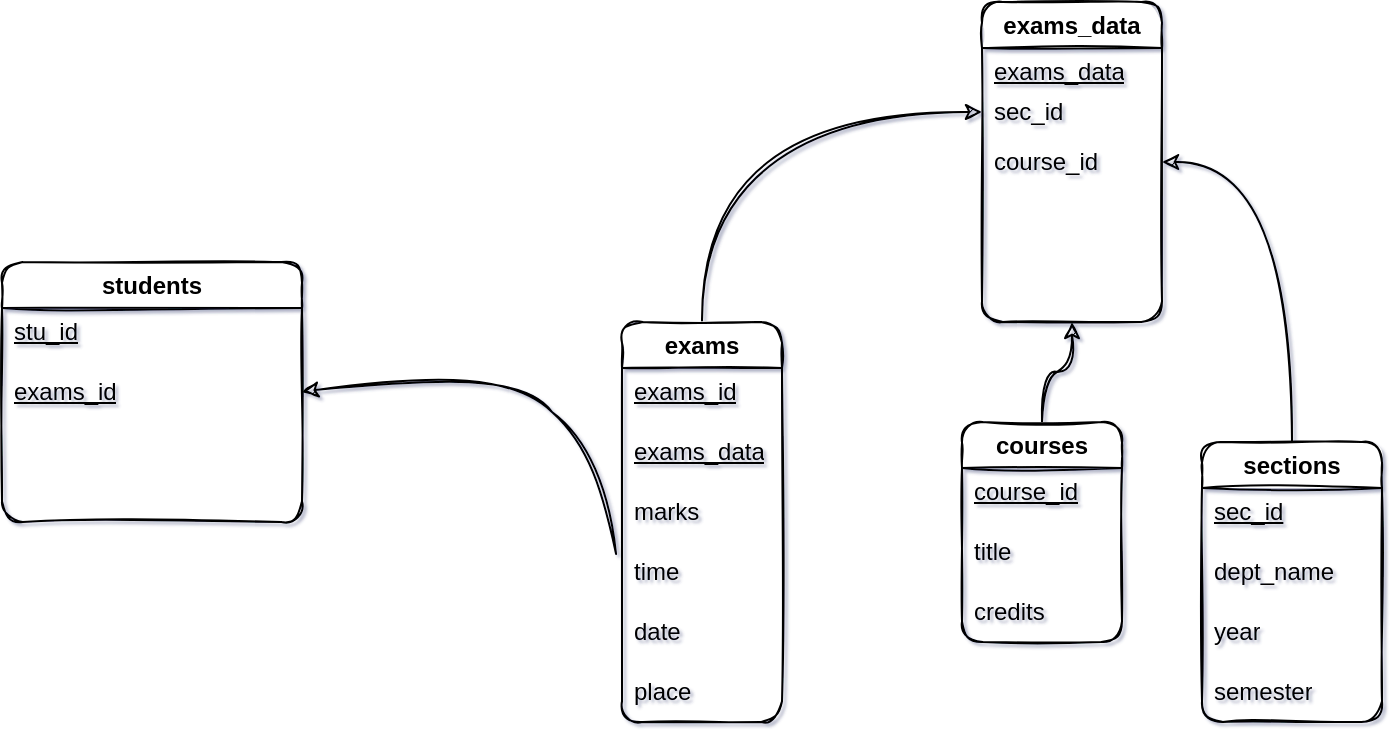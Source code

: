 <mxfile version="20.6.0" type="github">
  <diagram id="C5RBs43oDa-KdzZeNtuy" name="Page-1">
    <mxGraphModel dx="736" dy="449" grid="1" gridSize="10" guides="1" tooltips="1" connect="1" arrows="1" fold="1" page="1" pageScale="1" pageWidth="827" pageHeight="1169" math="0" shadow="1">
      <root>
        <mxCell id="WIyWlLk6GJQsqaUBKTNV-0" />
        <mxCell id="WIyWlLk6GJQsqaUBKTNV-1" parent="WIyWlLk6GJQsqaUBKTNV-0" />
        <mxCell id="dfxJ_LqpfSkEqRbcR8hq-4" value="students" style="swimlane;whiteSpace=wrap;html=1;rounded=1;sketch=1;" parent="WIyWlLk6GJQsqaUBKTNV-1" vertex="1">
          <mxGeometry x="80" y="410" width="150" height="130" as="geometry" />
        </mxCell>
        <mxCell id="dfxJ_LqpfSkEqRbcR8hq-7" value="&lt;u&gt;stu_id&lt;/u&gt;" style="text;align=left;verticalAlign=middle;spacingLeft=4;spacingRight=4;overflow=hidden;points=[[0,0.5],[1,0.5]];portConstraint=eastwest;rotatable=0;whiteSpace=wrap;html=1;rounded=1;sketch=1;" parent="dfxJ_LqpfSkEqRbcR8hq-4" vertex="1">
          <mxGeometry y="20" width="80" height="30" as="geometry" />
        </mxCell>
        <mxCell id="dfxJ_LqpfSkEqRbcR8hq-8" value="&lt;u&gt;exams_id&lt;/u&gt;" style="text;align=left;verticalAlign=middle;spacingLeft=4;spacingRight=4;overflow=hidden;points=[[0,0.5],[1,0.5]];portConstraint=eastwest;rotatable=0;whiteSpace=wrap;html=1;rounded=1;sketch=1;" parent="dfxJ_LqpfSkEqRbcR8hq-4" vertex="1">
          <mxGeometry y="50" width="80" height="30" as="geometry" />
        </mxCell>
        <mxCell id="dfxJ_LqpfSkEqRbcR8hq-68" style="edgeStyle=orthogonalEdgeStyle;rounded=1;orthogonalLoop=1;jettySize=auto;html=1;exitX=0.5;exitY=0;exitDx=0;exitDy=0;entryX=1;entryY=0.5;entryDx=0;entryDy=0;curved=1;sketch=1;" parent="WIyWlLk6GJQsqaUBKTNV-1" source="dfxJ_LqpfSkEqRbcR8hq-13" target="dfxJ_LqpfSkEqRbcR8hq-39" edge="1">
          <mxGeometry relative="1" as="geometry" />
        </mxCell>
        <mxCell id="dfxJ_LqpfSkEqRbcR8hq-13" value="sections" style="swimlane;whiteSpace=wrap;html=1;rounded=1;sketch=1;" parent="WIyWlLk6GJQsqaUBKTNV-1" vertex="1">
          <mxGeometry x="680" y="500" width="90" height="140" as="geometry" />
        </mxCell>
        <mxCell id="dfxJ_LqpfSkEqRbcR8hq-14" value="dept_name" style="text;align=left;verticalAlign=middle;spacingLeft=4;spacingRight=4;overflow=hidden;points=[[0,0.5],[1,0.5]];portConstraint=eastwest;rotatable=0;whiteSpace=wrap;html=1;rounded=1;sketch=1;" parent="dfxJ_LqpfSkEqRbcR8hq-13" vertex="1">
          <mxGeometry y="50" width="80" height="30" as="geometry" />
        </mxCell>
        <mxCell id="dfxJ_LqpfSkEqRbcR8hq-15" value="year" style="text;align=left;verticalAlign=middle;spacingLeft=4;spacingRight=4;overflow=hidden;points=[[0,0.5],[1,0.5]];portConstraint=eastwest;rotatable=0;whiteSpace=wrap;html=1;rounded=1;sketch=1;" parent="dfxJ_LqpfSkEqRbcR8hq-13" vertex="1">
          <mxGeometry y="80" width="80" height="30" as="geometry" />
        </mxCell>
        <mxCell id="dfxJ_LqpfSkEqRbcR8hq-16" value="&lt;u&gt;sec_id&lt;/u&gt;" style="text;align=left;verticalAlign=middle;spacingLeft=4;spacingRight=4;overflow=hidden;points=[[0,0.5],[1,0.5]];portConstraint=eastwest;rotatable=0;whiteSpace=wrap;html=1;rounded=1;sketch=1;" parent="dfxJ_LqpfSkEqRbcR8hq-13" vertex="1">
          <mxGeometry y="20" width="80" height="30" as="geometry" />
        </mxCell>
        <mxCell id="dfxJ_LqpfSkEqRbcR8hq-17" value="semester" style="text;align=left;verticalAlign=middle;spacingLeft=4;spacingRight=4;overflow=hidden;points=[[0,0.5],[1,0.5]];portConstraint=eastwest;rotatable=0;whiteSpace=wrap;html=1;rounded=1;sketch=1;" parent="dfxJ_LqpfSkEqRbcR8hq-13" vertex="1">
          <mxGeometry y="110" width="80" height="30" as="geometry" />
        </mxCell>
        <mxCell id="dfxJ_LqpfSkEqRbcR8hq-51" style="edgeStyle=orthogonalEdgeStyle;rounded=1;orthogonalLoop=1;jettySize=auto;html=1;exitX=0.5;exitY=0;exitDx=0;exitDy=0;entryX=0;entryY=0.5;entryDx=0;entryDy=0;curved=1;sketch=1;" parent="WIyWlLk6GJQsqaUBKTNV-1" source="dfxJ_LqpfSkEqRbcR8hq-18" target="dfxJ_LqpfSkEqRbcR8hq-44" edge="1">
          <mxGeometry relative="1" as="geometry" />
        </mxCell>
        <mxCell id="dfxJ_LqpfSkEqRbcR8hq-18" value="exams" style="swimlane;whiteSpace=wrap;html=1;rounded=1;sketch=1;" parent="WIyWlLk6GJQsqaUBKTNV-1" vertex="1">
          <mxGeometry x="390" y="440" width="80" height="200" as="geometry" />
        </mxCell>
        <mxCell id="dfxJ_LqpfSkEqRbcR8hq-19" value="date" style="text;align=left;verticalAlign=middle;spacingLeft=4;spacingRight=4;overflow=hidden;points=[[0,0.5],[1,0.5]];portConstraint=eastwest;rotatable=0;whiteSpace=wrap;html=1;rounded=1;sketch=1;" parent="dfxJ_LqpfSkEqRbcR8hq-18" vertex="1">
          <mxGeometry y="140" width="80" height="30" as="geometry" />
        </mxCell>
        <mxCell id="dfxJ_LqpfSkEqRbcR8hq-20" value="place" style="text;align=left;verticalAlign=middle;spacingLeft=4;spacingRight=4;overflow=hidden;points=[[0,0.5],[1,0.5]];portConstraint=eastwest;rotatable=0;whiteSpace=wrap;html=1;rounded=1;sketch=1;" parent="dfxJ_LqpfSkEqRbcR8hq-18" vertex="1">
          <mxGeometry y="170" width="80" height="30" as="geometry" />
        </mxCell>
        <mxCell id="dfxJ_LqpfSkEqRbcR8hq-22" value="time" style="text;align=left;verticalAlign=middle;spacingLeft=4;spacingRight=4;overflow=hidden;points=[[0,0.5],[1,0.5]];portConstraint=eastwest;rotatable=0;whiteSpace=wrap;html=1;rounded=1;sketch=1;" parent="dfxJ_LqpfSkEqRbcR8hq-18" vertex="1">
          <mxGeometry y="110" width="80" height="30" as="geometry" />
        </mxCell>
        <mxCell id="dfxJ_LqpfSkEqRbcR8hq-21" value="&lt;u&gt;exams_id&lt;/u&gt;" style="text;align=left;verticalAlign=middle;spacingLeft=4;spacingRight=4;overflow=hidden;points=[[0,0.5],[1,0.5]];portConstraint=eastwest;rotatable=0;whiteSpace=wrap;html=1;rounded=1;sketch=1;" parent="dfxJ_LqpfSkEqRbcR8hq-18" vertex="1">
          <mxGeometry y="20" width="80" height="30" as="geometry" />
        </mxCell>
        <mxCell id="dfxJ_LqpfSkEqRbcR8hq-63" value="&lt;u&gt;exams_data&lt;/u&gt;" style="text;align=left;verticalAlign=middle;spacingLeft=4;spacingRight=4;overflow=hidden;points=[[0,0.5],[1,0.5]];portConstraint=eastwest;rotatable=0;whiteSpace=wrap;html=1;rounded=1;sketch=1;" parent="dfxJ_LqpfSkEqRbcR8hq-18" vertex="1">
          <mxGeometry y="50" width="80" height="30" as="geometry" />
        </mxCell>
        <mxCell id="yXtv_7pnRz_vaXCFs3JW-0" value="marks" style="text;align=left;verticalAlign=middle;spacingLeft=4;spacingRight=4;overflow=hidden;points=[[0,0.5],[1,0.5]];portConstraint=eastwest;rotatable=0;whiteSpace=wrap;html=1;rounded=1;sketch=1;" vertex="1" parent="dfxJ_LqpfSkEqRbcR8hq-18">
          <mxGeometry y="80" width="80" height="30" as="geometry" />
        </mxCell>
        <mxCell id="dfxJ_LqpfSkEqRbcR8hq-48" style="edgeStyle=orthogonalEdgeStyle;rounded=1;orthogonalLoop=1;jettySize=auto;html=1;exitX=0.5;exitY=0;exitDx=0;exitDy=0;entryX=0.5;entryY=1;entryDx=0;entryDy=0;curved=1;sketch=1;" parent="WIyWlLk6GJQsqaUBKTNV-1" source="dfxJ_LqpfSkEqRbcR8hq-23" target="dfxJ_LqpfSkEqRbcR8hq-39" edge="1">
          <mxGeometry relative="1" as="geometry" />
        </mxCell>
        <mxCell id="dfxJ_LqpfSkEqRbcR8hq-23" value="courses" style="swimlane;whiteSpace=wrap;html=1;startSize=23;rounded=1;sketch=1;" parent="WIyWlLk6GJQsqaUBKTNV-1" vertex="1">
          <mxGeometry x="560" y="490" width="80" height="110" as="geometry" />
        </mxCell>
        <mxCell id="dfxJ_LqpfSkEqRbcR8hq-24" value="title" style="text;align=left;verticalAlign=middle;spacingLeft=4;spacingRight=4;overflow=hidden;points=[[0,0.5],[1,0.5]];portConstraint=eastwest;rotatable=0;whiteSpace=wrap;html=1;rounded=1;sketch=1;" parent="dfxJ_LqpfSkEqRbcR8hq-23" vertex="1">
          <mxGeometry y="50" width="80" height="30" as="geometry" />
        </mxCell>
        <mxCell id="dfxJ_LqpfSkEqRbcR8hq-25" value="credits" style="text;align=left;verticalAlign=middle;spacingLeft=4;spacingRight=4;overflow=hidden;points=[[0,0.5],[1,0.5]];portConstraint=eastwest;rotatable=0;whiteSpace=wrap;html=1;rounded=1;sketch=1;" parent="dfxJ_LqpfSkEqRbcR8hq-23" vertex="1">
          <mxGeometry y="80" width="80" height="30" as="geometry" />
        </mxCell>
        <mxCell id="dfxJ_LqpfSkEqRbcR8hq-26" value="&lt;u&gt;course_id&lt;/u&gt;" style="text;align=left;verticalAlign=middle;spacingLeft=4;spacingRight=4;overflow=hidden;points=[[0,0.5],[1,0.5]];portConstraint=eastwest;rotatable=0;whiteSpace=wrap;html=1;rounded=1;sketch=1;" parent="dfxJ_LqpfSkEqRbcR8hq-23" vertex="1">
          <mxGeometry y="20" width="80" height="30" as="geometry" />
        </mxCell>
        <mxCell id="dfxJ_LqpfSkEqRbcR8hq-39" value="exams_data" style="swimlane;whiteSpace=wrap;html=1;rounded=1;sketch=1;" parent="WIyWlLk6GJQsqaUBKTNV-1" vertex="1">
          <mxGeometry x="570" y="280" width="90" height="160" as="geometry" />
        </mxCell>
        <mxCell id="dfxJ_LqpfSkEqRbcR8hq-44" value="sec_id" style="text;align=left;verticalAlign=middle;spacingLeft=4;spacingRight=4;overflow=hidden;points=[[0,0.5],[1,0.5]];portConstraint=eastwest;rotatable=0;whiteSpace=wrap;html=1;rounded=1;sketch=1;" parent="dfxJ_LqpfSkEqRbcR8hq-39" vertex="1">
          <mxGeometry y="40" width="70" height="30" as="geometry" />
        </mxCell>
        <mxCell id="dfxJ_LqpfSkEqRbcR8hq-45" value="course_id" style="text;align=left;verticalAlign=middle;spacingLeft=4;spacingRight=4;overflow=hidden;points=[[0,0.5],[1,0.5]];portConstraint=eastwest;rotatable=0;whiteSpace=wrap;html=1;rounded=1;sketch=1;" parent="dfxJ_LqpfSkEqRbcR8hq-39" vertex="1">
          <mxGeometry y="65" width="80" height="30" as="geometry" />
        </mxCell>
        <mxCell id="dfxJ_LqpfSkEqRbcR8hq-65" value="&lt;u&gt;exams_data&lt;/u&gt;" style="text;align=left;verticalAlign=middle;spacingLeft=4;spacingRight=4;overflow=hidden;points=[[0,0.5],[1,0.5]];portConstraint=eastwest;rotatable=0;whiteSpace=wrap;html=1;rounded=1;sketch=1;" parent="dfxJ_LqpfSkEqRbcR8hq-39" vertex="1">
          <mxGeometry y="20" width="80" height="30" as="geometry" />
        </mxCell>
        <mxCell id="3NJnC9kYB3b6ZghF-5Wv-1" value="" style="curved=1;endArrow=classic;html=1;rounded=0;sketch=1;hachureGap=4;jiggle=2;fontFamily=Architects Daughter;fontSource=https%3A%2F%2Ffonts.googleapis.com%2Fcss%3Ffamily%3DArchitects%2BDaughter;fontSize=16;entryX=1;entryY=0.5;entryDx=0;entryDy=0;exitX=-0.037;exitY=0.2;exitDx=0;exitDy=0;exitPerimeter=0;" parent="WIyWlLk6GJQsqaUBKTNV-1" source="dfxJ_LqpfSkEqRbcR8hq-22" target="dfxJ_LqpfSkEqRbcR8hq-4" edge="1">
          <mxGeometry width="50" height="50" relative="1" as="geometry">
            <mxPoint x="280" y="510" as="sourcePoint" />
            <mxPoint x="380" y="460" as="targetPoint" />
            <Array as="points">
              <mxPoint x="380" y="510" />
              <mxPoint x="330" y="460" />
            </Array>
          </mxGeometry>
        </mxCell>
      </root>
    </mxGraphModel>
  </diagram>
</mxfile>
